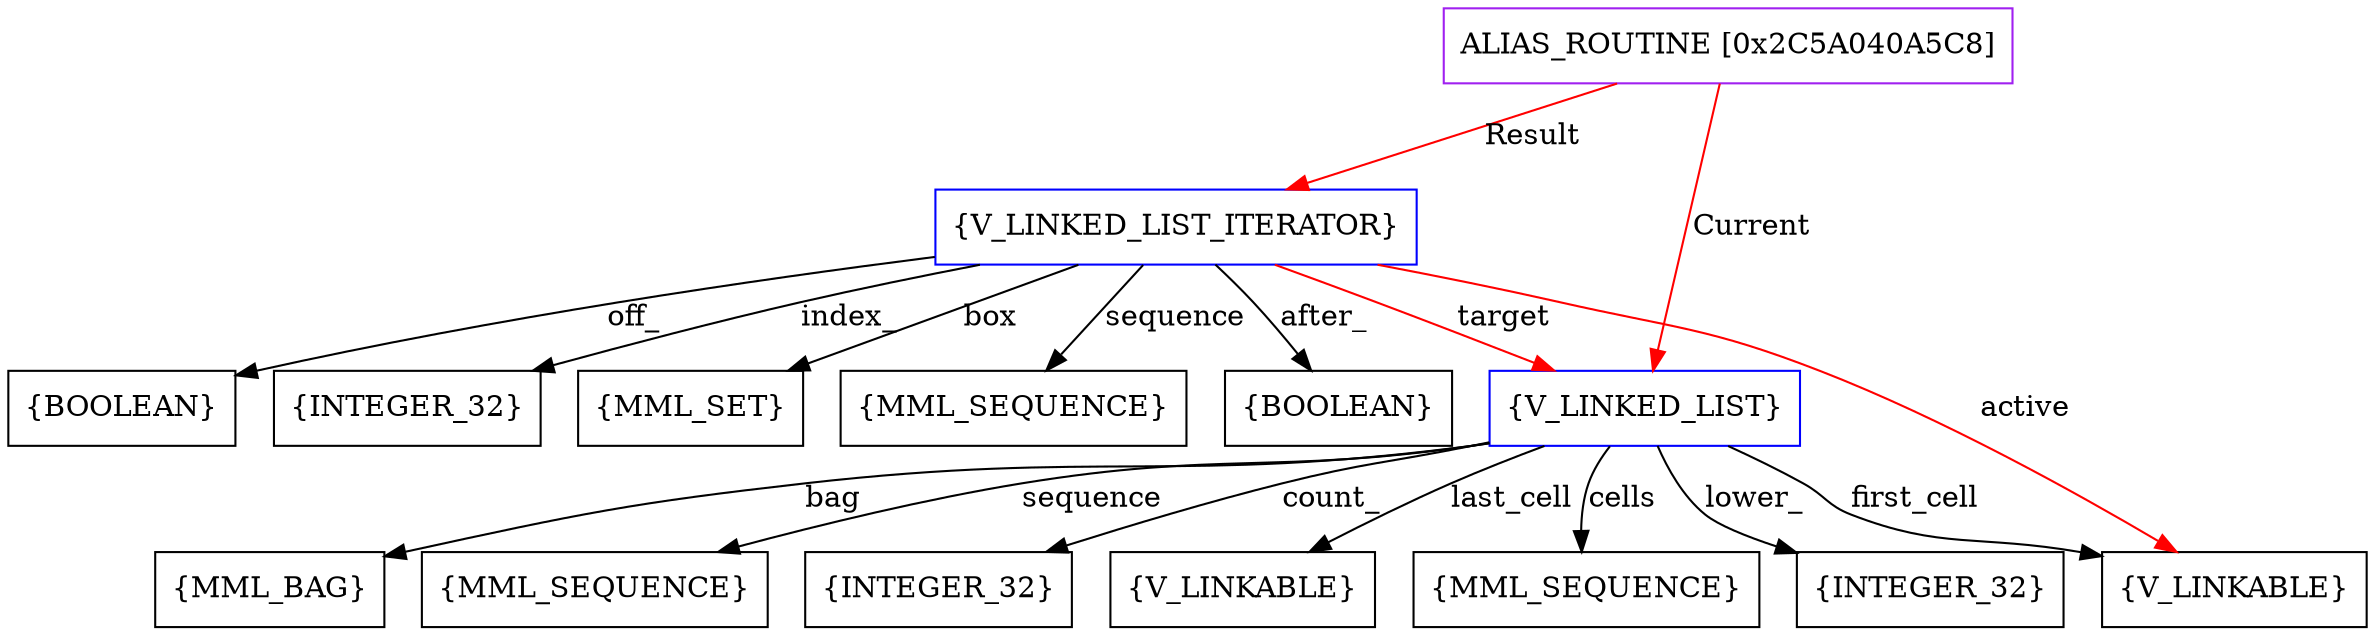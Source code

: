 digraph g {
	node [shape=box]
	b1[color=purple label=<ALIAS_ROUTINE [0x2C5A040A5C8]>]
	b2[color=blue label=<{V_LINKED_LIST}>]
	b3[label=<{INTEGER_32}>]
	b4[label=<{MML_BAG}>]
	b5[label=<{MML_SEQUENCE}>]
	b6[label=<{INTEGER_32}>]
	b7[label=<{V_LINKABLE}>]
	b8[label=<{V_LINKABLE}>]
	b9[label=<{MML_SEQUENCE}>]
	b10[color=blue label=<{V_LINKED_LIST_ITERATOR}>]
	b11[label=<{BOOLEAN}>]
	b12[label=<{INTEGER_32}>]
	b13[label=<{MML_SET}>]
	b14[label=<{MML_SEQUENCE}>]
	b15[label=<{BOOLEAN}>]
	b1->b2[color=red label=<Current>]
	b2->b3[label=<lower_>]
	b2->b4[label=<bag>]
	b2->b5[label=<sequence>]
	b2->b6[label=<count_>]
	b2->b7[label=<first_cell>]
	b2->b8[label=<last_cell>]
	b2->b9[label=<cells>]
	b1->b10[color=red label=<Result>]
	b10->b11[label=<off_>]
	b10->b12[label=<index_>]
	b10->b13[label=<box>]
	b10->b14[label=<sequence>]
	b10->b2[color=red label=<target>]
	b10->b7[color=red label=<active>]
	b10->b15[label=<after_>]
}
